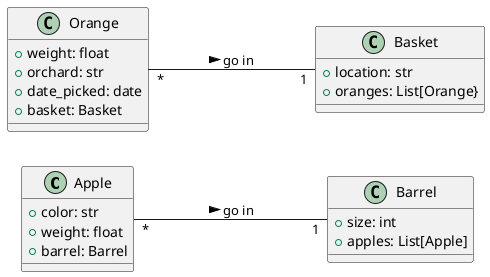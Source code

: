 @startuml
'fig_4'
left to right direction

class Apple {
+ color: str
+ weight: float
+ barrel: Barrel
}
class Barrel {
+ size: int
+ apples: List[Apple]
}
Apple "*" --- "1"  Barrel : go in >

class Orange {
+ weight: float
+ orchard: str
+ date_picked: date
+ basket: Basket
}
class Basket {
+ location: str
+ oranges: List[Orange}
}
Orange "*" --- "1" Basket : go in >


@enduml
